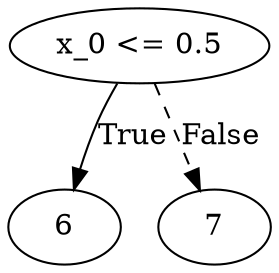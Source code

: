 digraph {
0 [label="x_0 <= 0.5"];
1 [label="6"];
0 -> 1 [label="True"];
2 [label="7"];
0 -> 2 [style="dashed", label="False"];

}